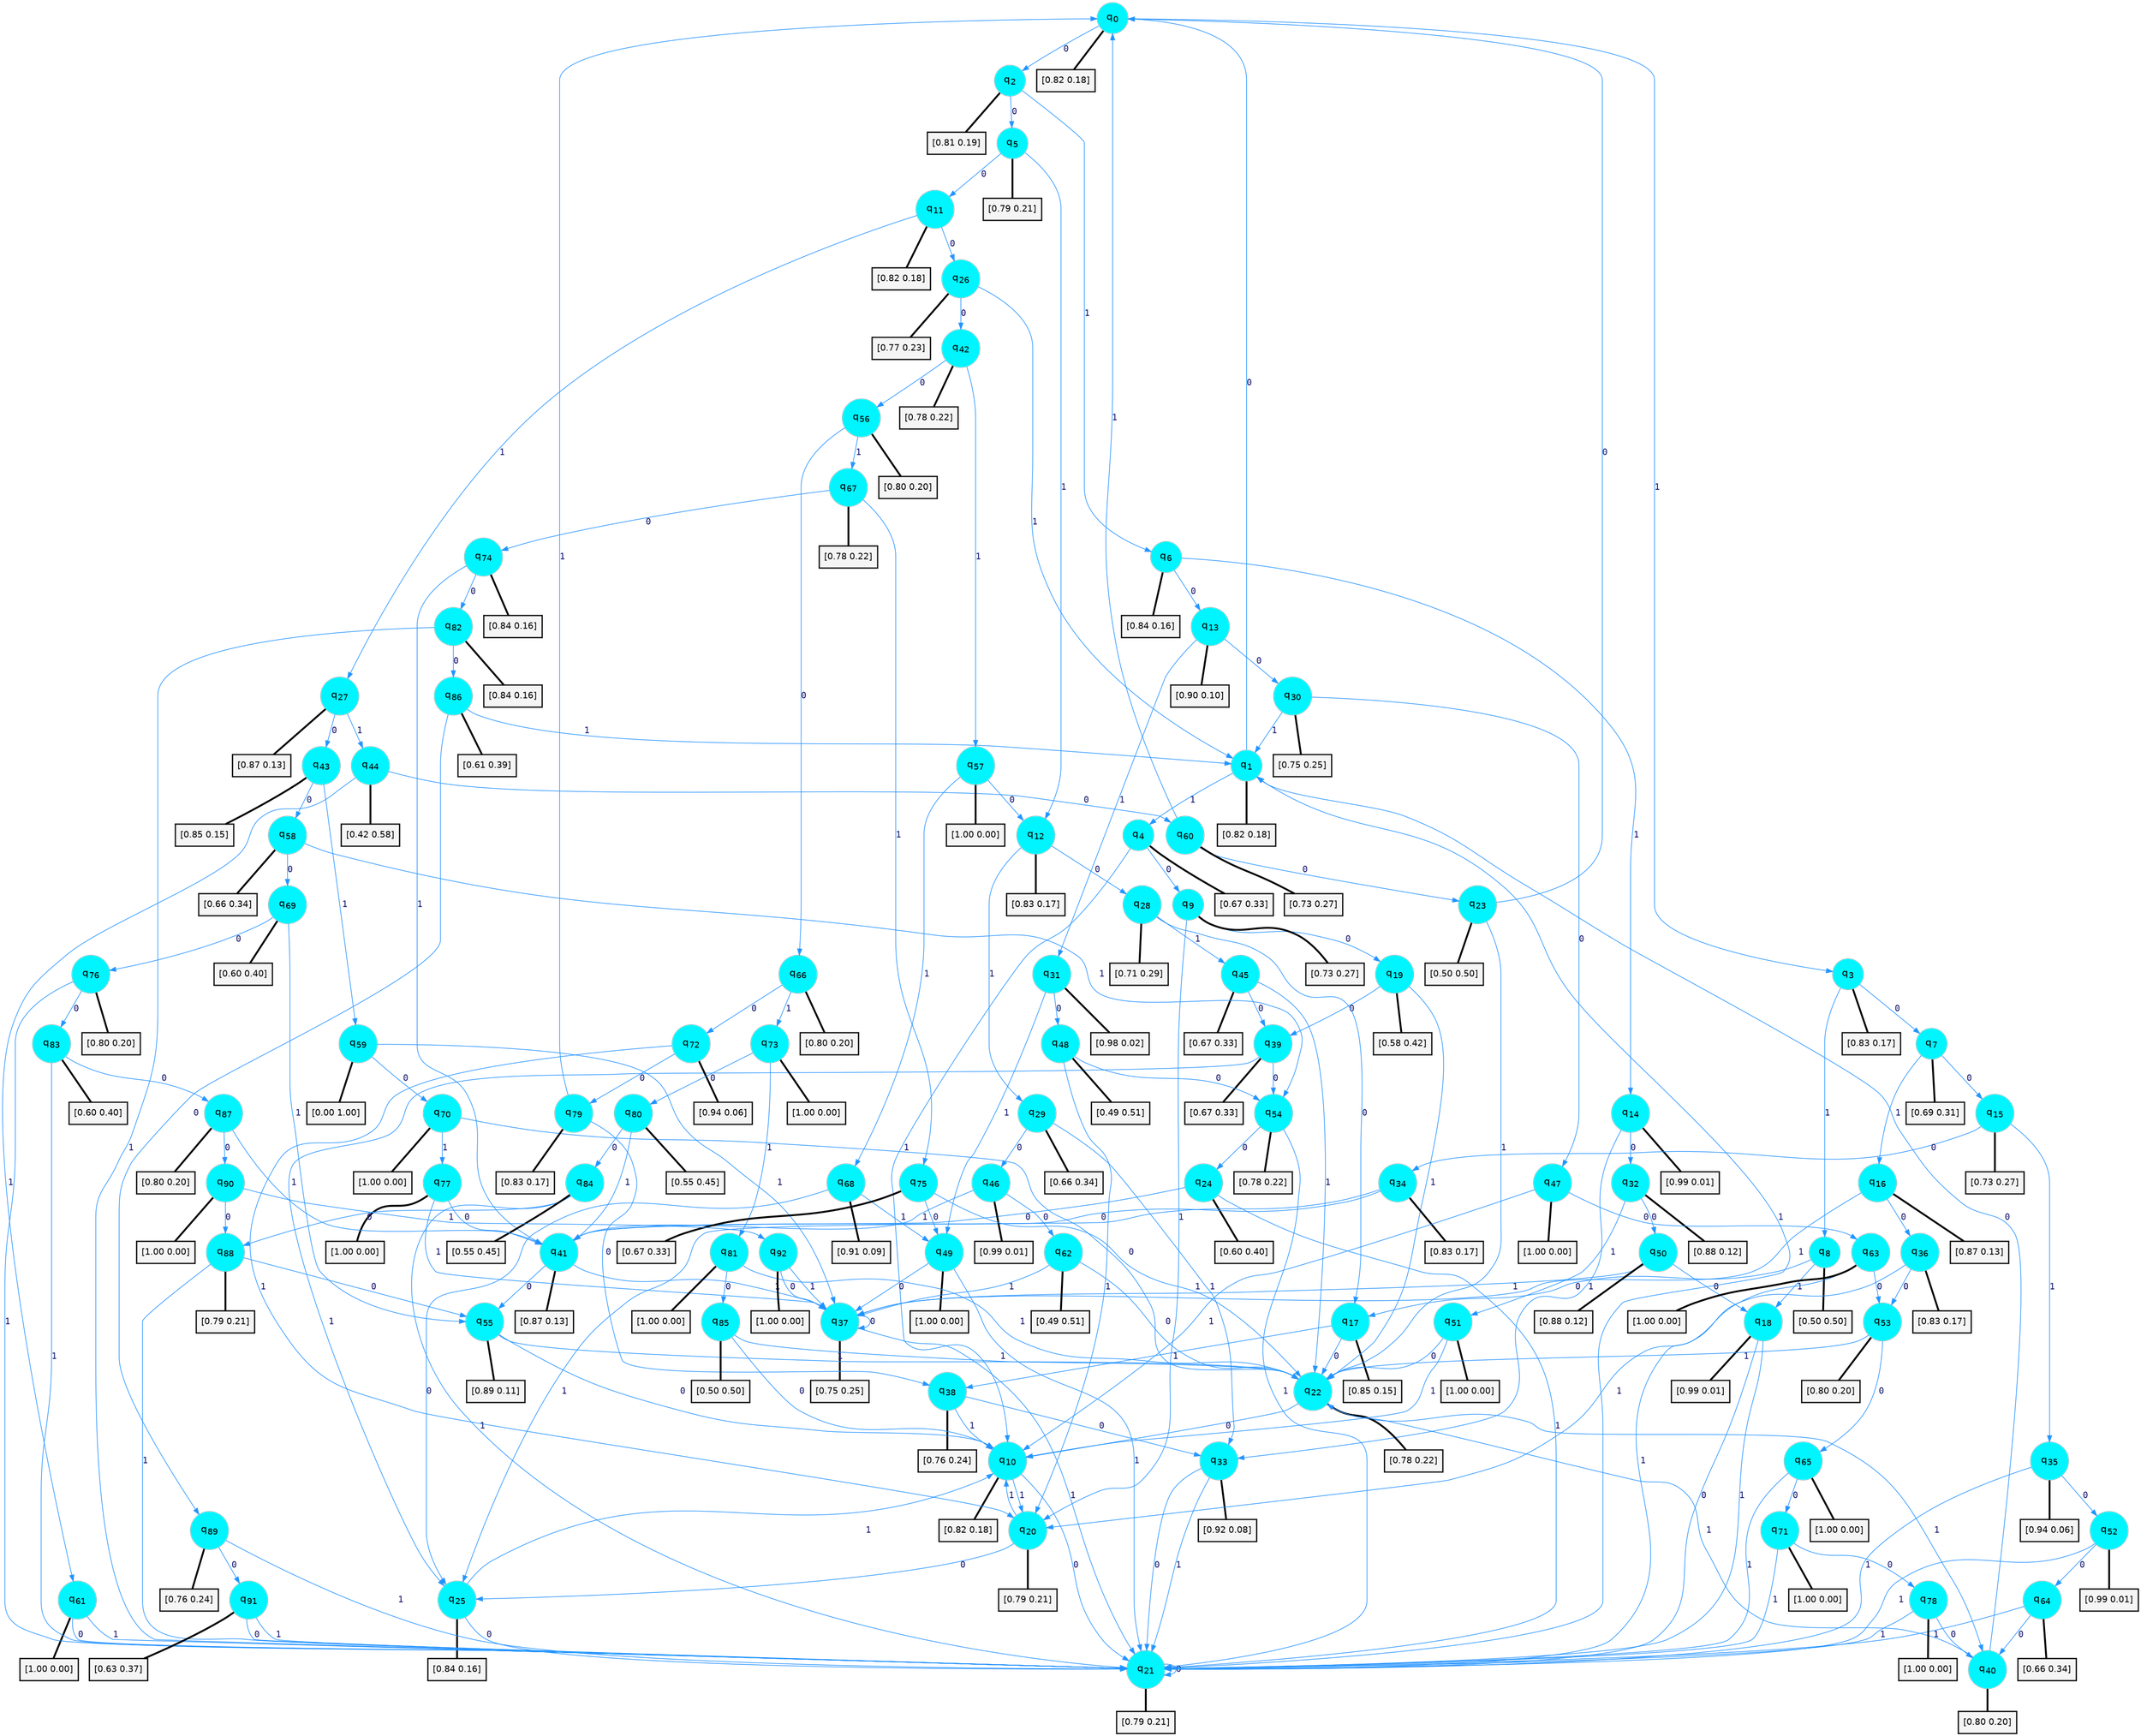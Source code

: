 digraph G {
graph [
bgcolor=transparent, dpi=300, rankdir=TD, size="40,25"];
node [
color=gray, fillcolor=turquoise1, fontcolor=black, fontname=Helvetica, fontsize=16, fontweight=bold, shape=circle, style=filled];
edge [
arrowsize=1, color=dodgerblue1, fontcolor=midnightblue, fontname=courier, fontweight=bold, penwidth=1, style=solid, weight=20];
0[label=<q<SUB>0</SUB>>];
1[label=<q<SUB>1</SUB>>];
2[label=<q<SUB>2</SUB>>];
3[label=<q<SUB>3</SUB>>];
4[label=<q<SUB>4</SUB>>];
5[label=<q<SUB>5</SUB>>];
6[label=<q<SUB>6</SUB>>];
7[label=<q<SUB>7</SUB>>];
8[label=<q<SUB>8</SUB>>];
9[label=<q<SUB>9</SUB>>];
10[label=<q<SUB>10</SUB>>];
11[label=<q<SUB>11</SUB>>];
12[label=<q<SUB>12</SUB>>];
13[label=<q<SUB>13</SUB>>];
14[label=<q<SUB>14</SUB>>];
15[label=<q<SUB>15</SUB>>];
16[label=<q<SUB>16</SUB>>];
17[label=<q<SUB>17</SUB>>];
18[label=<q<SUB>18</SUB>>];
19[label=<q<SUB>19</SUB>>];
20[label=<q<SUB>20</SUB>>];
21[label=<q<SUB>21</SUB>>];
22[label=<q<SUB>22</SUB>>];
23[label=<q<SUB>23</SUB>>];
24[label=<q<SUB>24</SUB>>];
25[label=<q<SUB>25</SUB>>];
26[label=<q<SUB>26</SUB>>];
27[label=<q<SUB>27</SUB>>];
28[label=<q<SUB>28</SUB>>];
29[label=<q<SUB>29</SUB>>];
30[label=<q<SUB>30</SUB>>];
31[label=<q<SUB>31</SUB>>];
32[label=<q<SUB>32</SUB>>];
33[label=<q<SUB>33</SUB>>];
34[label=<q<SUB>34</SUB>>];
35[label=<q<SUB>35</SUB>>];
36[label=<q<SUB>36</SUB>>];
37[label=<q<SUB>37</SUB>>];
38[label=<q<SUB>38</SUB>>];
39[label=<q<SUB>39</SUB>>];
40[label=<q<SUB>40</SUB>>];
41[label=<q<SUB>41</SUB>>];
42[label=<q<SUB>42</SUB>>];
43[label=<q<SUB>43</SUB>>];
44[label=<q<SUB>44</SUB>>];
45[label=<q<SUB>45</SUB>>];
46[label=<q<SUB>46</SUB>>];
47[label=<q<SUB>47</SUB>>];
48[label=<q<SUB>48</SUB>>];
49[label=<q<SUB>49</SUB>>];
50[label=<q<SUB>50</SUB>>];
51[label=<q<SUB>51</SUB>>];
52[label=<q<SUB>52</SUB>>];
53[label=<q<SUB>53</SUB>>];
54[label=<q<SUB>54</SUB>>];
55[label=<q<SUB>55</SUB>>];
56[label=<q<SUB>56</SUB>>];
57[label=<q<SUB>57</SUB>>];
58[label=<q<SUB>58</SUB>>];
59[label=<q<SUB>59</SUB>>];
60[label=<q<SUB>60</SUB>>];
61[label=<q<SUB>61</SUB>>];
62[label=<q<SUB>62</SUB>>];
63[label=<q<SUB>63</SUB>>];
64[label=<q<SUB>64</SUB>>];
65[label=<q<SUB>65</SUB>>];
66[label=<q<SUB>66</SUB>>];
67[label=<q<SUB>67</SUB>>];
68[label=<q<SUB>68</SUB>>];
69[label=<q<SUB>69</SUB>>];
70[label=<q<SUB>70</SUB>>];
71[label=<q<SUB>71</SUB>>];
72[label=<q<SUB>72</SUB>>];
73[label=<q<SUB>73</SUB>>];
74[label=<q<SUB>74</SUB>>];
75[label=<q<SUB>75</SUB>>];
76[label=<q<SUB>76</SUB>>];
77[label=<q<SUB>77</SUB>>];
78[label=<q<SUB>78</SUB>>];
79[label=<q<SUB>79</SUB>>];
80[label=<q<SUB>80</SUB>>];
81[label=<q<SUB>81</SUB>>];
82[label=<q<SUB>82</SUB>>];
83[label=<q<SUB>83</SUB>>];
84[label=<q<SUB>84</SUB>>];
85[label=<q<SUB>85</SUB>>];
86[label=<q<SUB>86</SUB>>];
87[label=<q<SUB>87</SUB>>];
88[label=<q<SUB>88</SUB>>];
89[label=<q<SUB>89</SUB>>];
90[label=<q<SUB>90</SUB>>];
91[label=<q<SUB>91</SUB>>];
92[label=<q<SUB>92</SUB>>];
93[label="[0.82 0.18]", shape=box,fontcolor=black, fontname=Helvetica, fontsize=14, penwidth=2, fillcolor=whitesmoke,color=black];
94[label="[0.82 0.18]", shape=box,fontcolor=black, fontname=Helvetica, fontsize=14, penwidth=2, fillcolor=whitesmoke,color=black];
95[label="[0.81 0.19]", shape=box,fontcolor=black, fontname=Helvetica, fontsize=14, penwidth=2, fillcolor=whitesmoke,color=black];
96[label="[0.83 0.17]", shape=box,fontcolor=black, fontname=Helvetica, fontsize=14, penwidth=2, fillcolor=whitesmoke,color=black];
97[label="[0.67 0.33]", shape=box,fontcolor=black, fontname=Helvetica, fontsize=14, penwidth=2, fillcolor=whitesmoke,color=black];
98[label="[0.79 0.21]", shape=box,fontcolor=black, fontname=Helvetica, fontsize=14, penwidth=2, fillcolor=whitesmoke,color=black];
99[label="[0.84 0.16]", shape=box,fontcolor=black, fontname=Helvetica, fontsize=14, penwidth=2, fillcolor=whitesmoke,color=black];
100[label="[0.69 0.31]", shape=box,fontcolor=black, fontname=Helvetica, fontsize=14, penwidth=2, fillcolor=whitesmoke,color=black];
101[label="[0.50 0.50]", shape=box,fontcolor=black, fontname=Helvetica, fontsize=14, penwidth=2, fillcolor=whitesmoke,color=black];
102[label="[0.73 0.27]", shape=box,fontcolor=black, fontname=Helvetica, fontsize=14, penwidth=2, fillcolor=whitesmoke,color=black];
103[label="[0.82 0.18]", shape=box,fontcolor=black, fontname=Helvetica, fontsize=14, penwidth=2, fillcolor=whitesmoke,color=black];
104[label="[0.82 0.18]", shape=box,fontcolor=black, fontname=Helvetica, fontsize=14, penwidth=2, fillcolor=whitesmoke,color=black];
105[label="[0.83 0.17]", shape=box,fontcolor=black, fontname=Helvetica, fontsize=14, penwidth=2, fillcolor=whitesmoke,color=black];
106[label="[0.90 0.10]", shape=box,fontcolor=black, fontname=Helvetica, fontsize=14, penwidth=2, fillcolor=whitesmoke,color=black];
107[label="[0.99 0.01]", shape=box,fontcolor=black, fontname=Helvetica, fontsize=14, penwidth=2, fillcolor=whitesmoke,color=black];
108[label="[0.73 0.27]", shape=box,fontcolor=black, fontname=Helvetica, fontsize=14, penwidth=2, fillcolor=whitesmoke,color=black];
109[label="[0.87 0.13]", shape=box,fontcolor=black, fontname=Helvetica, fontsize=14, penwidth=2, fillcolor=whitesmoke,color=black];
110[label="[0.85 0.15]", shape=box,fontcolor=black, fontname=Helvetica, fontsize=14, penwidth=2, fillcolor=whitesmoke,color=black];
111[label="[0.99 0.01]", shape=box,fontcolor=black, fontname=Helvetica, fontsize=14, penwidth=2, fillcolor=whitesmoke,color=black];
112[label="[0.58 0.42]", shape=box,fontcolor=black, fontname=Helvetica, fontsize=14, penwidth=2, fillcolor=whitesmoke,color=black];
113[label="[0.79 0.21]", shape=box,fontcolor=black, fontname=Helvetica, fontsize=14, penwidth=2, fillcolor=whitesmoke,color=black];
114[label="[0.79 0.21]", shape=box,fontcolor=black, fontname=Helvetica, fontsize=14, penwidth=2, fillcolor=whitesmoke,color=black];
115[label="[0.78 0.22]", shape=box,fontcolor=black, fontname=Helvetica, fontsize=14, penwidth=2, fillcolor=whitesmoke,color=black];
116[label="[0.50 0.50]", shape=box,fontcolor=black, fontname=Helvetica, fontsize=14, penwidth=2, fillcolor=whitesmoke,color=black];
117[label="[0.60 0.40]", shape=box,fontcolor=black, fontname=Helvetica, fontsize=14, penwidth=2, fillcolor=whitesmoke,color=black];
118[label="[0.84 0.16]", shape=box,fontcolor=black, fontname=Helvetica, fontsize=14, penwidth=2, fillcolor=whitesmoke,color=black];
119[label="[0.77 0.23]", shape=box,fontcolor=black, fontname=Helvetica, fontsize=14, penwidth=2, fillcolor=whitesmoke,color=black];
120[label="[0.87 0.13]", shape=box,fontcolor=black, fontname=Helvetica, fontsize=14, penwidth=2, fillcolor=whitesmoke,color=black];
121[label="[0.71 0.29]", shape=box,fontcolor=black, fontname=Helvetica, fontsize=14, penwidth=2, fillcolor=whitesmoke,color=black];
122[label="[0.66 0.34]", shape=box,fontcolor=black, fontname=Helvetica, fontsize=14, penwidth=2, fillcolor=whitesmoke,color=black];
123[label="[0.75 0.25]", shape=box,fontcolor=black, fontname=Helvetica, fontsize=14, penwidth=2, fillcolor=whitesmoke,color=black];
124[label="[0.98 0.02]", shape=box,fontcolor=black, fontname=Helvetica, fontsize=14, penwidth=2, fillcolor=whitesmoke,color=black];
125[label="[0.88 0.12]", shape=box,fontcolor=black, fontname=Helvetica, fontsize=14, penwidth=2, fillcolor=whitesmoke,color=black];
126[label="[0.92 0.08]", shape=box,fontcolor=black, fontname=Helvetica, fontsize=14, penwidth=2, fillcolor=whitesmoke,color=black];
127[label="[0.83 0.17]", shape=box,fontcolor=black, fontname=Helvetica, fontsize=14, penwidth=2, fillcolor=whitesmoke,color=black];
128[label="[0.94 0.06]", shape=box,fontcolor=black, fontname=Helvetica, fontsize=14, penwidth=2, fillcolor=whitesmoke,color=black];
129[label="[0.83 0.17]", shape=box,fontcolor=black, fontname=Helvetica, fontsize=14, penwidth=2, fillcolor=whitesmoke,color=black];
130[label="[0.75 0.25]", shape=box,fontcolor=black, fontname=Helvetica, fontsize=14, penwidth=2, fillcolor=whitesmoke,color=black];
131[label="[0.76 0.24]", shape=box,fontcolor=black, fontname=Helvetica, fontsize=14, penwidth=2, fillcolor=whitesmoke,color=black];
132[label="[0.67 0.33]", shape=box,fontcolor=black, fontname=Helvetica, fontsize=14, penwidth=2, fillcolor=whitesmoke,color=black];
133[label="[0.80 0.20]", shape=box,fontcolor=black, fontname=Helvetica, fontsize=14, penwidth=2, fillcolor=whitesmoke,color=black];
134[label="[0.87 0.13]", shape=box,fontcolor=black, fontname=Helvetica, fontsize=14, penwidth=2, fillcolor=whitesmoke,color=black];
135[label="[0.78 0.22]", shape=box,fontcolor=black, fontname=Helvetica, fontsize=14, penwidth=2, fillcolor=whitesmoke,color=black];
136[label="[0.85 0.15]", shape=box,fontcolor=black, fontname=Helvetica, fontsize=14, penwidth=2, fillcolor=whitesmoke,color=black];
137[label="[0.42 0.58]", shape=box,fontcolor=black, fontname=Helvetica, fontsize=14, penwidth=2, fillcolor=whitesmoke,color=black];
138[label="[0.67 0.33]", shape=box,fontcolor=black, fontname=Helvetica, fontsize=14, penwidth=2, fillcolor=whitesmoke,color=black];
139[label="[0.99 0.01]", shape=box,fontcolor=black, fontname=Helvetica, fontsize=14, penwidth=2, fillcolor=whitesmoke,color=black];
140[label="[1.00 0.00]", shape=box,fontcolor=black, fontname=Helvetica, fontsize=14, penwidth=2, fillcolor=whitesmoke,color=black];
141[label="[0.49 0.51]", shape=box,fontcolor=black, fontname=Helvetica, fontsize=14, penwidth=2, fillcolor=whitesmoke,color=black];
142[label="[1.00 0.00]", shape=box,fontcolor=black, fontname=Helvetica, fontsize=14, penwidth=2, fillcolor=whitesmoke,color=black];
143[label="[0.88 0.12]", shape=box,fontcolor=black, fontname=Helvetica, fontsize=14, penwidth=2, fillcolor=whitesmoke,color=black];
144[label="[1.00 0.00]", shape=box,fontcolor=black, fontname=Helvetica, fontsize=14, penwidth=2, fillcolor=whitesmoke,color=black];
145[label="[0.99 0.01]", shape=box,fontcolor=black, fontname=Helvetica, fontsize=14, penwidth=2, fillcolor=whitesmoke,color=black];
146[label="[0.80 0.20]", shape=box,fontcolor=black, fontname=Helvetica, fontsize=14, penwidth=2, fillcolor=whitesmoke,color=black];
147[label="[0.78 0.22]", shape=box,fontcolor=black, fontname=Helvetica, fontsize=14, penwidth=2, fillcolor=whitesmoke,color=black];
148[label="[0.89 0.11]", shape=box,fontcolor=black, fontname=Helvetica, fontsize=14, penwidth=2, fillcolor=whitesmoke,color=black];
149[label="[0.80 0.20]", shape=box,fontcolor=black, fontname=Helvetica, fontsize=14, penwidth=2, fillcolor=whitesmoke,color=black];
150[label="[1.00 0.00]", shape=box,fontcolor=black, fontname=Helvetica, fontsize=14, penwidth=2, fillcolor=whitesmoke,color=black];
151[label="[0.66 0.34]", shape=box,fontcolor=black, fontname=Helvetica, fontsize=14, penwidth=2, fillcolor=whitesmoke,color=black];
152[label="[0.00 1.00]", shape=box,fontcolor=black, fontname=Helvetica, fontsize=14, penwidth=2, fillcolor=whitesmoke,color=black];
153[label="[0.73 0.27]", shape=box,fontcolor=black, fontname=Helvetica, fontsize=14, penwidth=2, fillcolor=whitesmoke,color=black];
154[label="[1.00 0.00]", shape=box,fontcolor=black, fontname=Helvetica, fontsize=14, penwidth=2, fillcolor=whitesmoke,color=black];
155[label="[0.49 0.51]", shape=box,fontcolor=black, fontname=Helvetica, fontsize=14, penwidth=2, fillcolor=whitesmoke,color=black];
156[label="[1.00 0.00]", shape=box,fontcolor=black, fontname=Helvetica, fontsize=14, penwidth=2, fillcolor=whitesmoke,color=black];
157[label="[0.66 0.34]", shape=box,fontcolor=black, fontname=Helvetica, fontsize=14, penwidth=2, fillcolor=whitesmoke,color=black];
158[label="[1.00 0.00]", shape=box,fontcolor=black, fontname=Helvetica, fontsize=14, penwidth=2, fillcolor=whitesmoke,color=black];
159[label="[0.80 0.20]", shape=box,fontcolor=black, fontname=Helvetica, fontsize=14, penwidth=2, fillcolor=whitesmoke,color=black];
160[label="[0.78 0.22]", shape=box,fontcolor=black, fontname=Helvetica, fontsize=14, penwidth=2, fillcolor=whitesmoke,color=black];
161[label="[0.91 0.09]", shape=box,fontcolor=black, fontname=Helvetica, fontsize=14, penwidth=2, fillcolor=whitesmoke,color=black];
162[label="[0.60 0.40]", shape=box,fontcolor=black, fontname=Helvetica, fontsize=14, penwidth=2, fillcolor=whitesmoke,color=black];
163[label="[1.00 0.00]", shape=box,fontcolor=black, fontname=Helvetica, fontsize=14, penwidth=2, fillcolor=whitesmoke,color=black];
164[label="[1.00 0.00]", shape=box,fontcolor=black, fontname=Helvetica, fontsize=14, penwidth=2, fillcolor=whitesmoke,color=black];
165[label="[0.94 0.06]", shape=box,fontcolor=black, fontname=Helvetica, fontsize=14, penwidth=2, fillcolor=whitesmoke,color=black];
166[label="[1.00 0.00]", shape=box,fontcolor=black, fontname=Helvetica, fontsize=14, penwidth=2, fillcolor=whitesmoke,color=black];
167[label="[0.84 0.16]", shape=box,fontcolor=black, fontname=Helvetica, fontsize=14, penwidth=2, fillcolor=whitesmoke,color=black];
168[label="[0.67 0.33]", shape=box,fontcolor=black, fontname=Helvetica, fontsize=14, penwidth=2, fillcolor=whitesmoke,color=black];
169[label="[0.80 0.20]", shape=box,fontcolor=black, fontname=Helvetica, fontsize=14, penwidth=2, fillcolor=whitesmoke,color=black];
170[label="[1.00 0.00]", shape=box,fontcolor=black, fontname=Helvetica, fontsize=14, penwidth=2, fillcolor=whitesmoke,color=black];
171[label="[1.00 0.00]", shape=box,fontcolor=black, fontname=Helvetica, fontsize=14, penwidth=2, fillcolor=whitesmoke,color=black];
172[label="[0.83 0.17]", shape=box,fontcolor=black, fontname=Helvetica, fontsize=14, penwidth=2, fillcolor=whitesmoke,color=black];
173[label="[0.55 0.45]", shape=box,fontcolor=black, fontname=Helvetica, fontsize=14, penwidth=2, fillcolor=whitesmoke,color=black];
174[label="[1.00 0.00]", shape=box,fontcolor=black, fontname=Helvetica, fontsize=14, penwidth=2, fillcolor=whitesmoke,color=black];
175[label="[0.84 0.16]", shape=box,fontcolor=black, fontname=Helvetica, fontsize=14, penwidth=2, fillcolor=whitesmoke,color=black];
176[label="[0.60 0.40]", shape=box,fontcolor=black, fontname=Helvetica, fontsize=14, penwidth=2, fillcolor=whitesmoke,color=black];
177[label="[0.55 0.45]", shape=box,fontcolor=black, fontname=Helvetica, fontsize=14, penwidth=2, fillcolor=whitesmoke,color=black];
178[label="[0.50 0.50]", shape=box,fontcolor=black, fontname=Helvetica, fontsize=14, penwidth=2, fillcolor=whitesmoke,color=black];
179[label="[0.61 0.39]", shape=box,fontcolor=black, fontname=Helvetica, fontsize=14, penwidth=2, fillcolor=whitesmoke,color=black];
180[label="[0.80 0.20]", shape=box,fontcolor=black, fontname=Helvetica, fontsize=14, penwidth=2, fillcolor=whitesmoke,color=black];
181[label="[0.79 0.21]", shape=box,fontcolor=black, fontname=Helvetica, fontsize=14, penwidth=2, fillcolor=whitesmoke,color=black];
182[label="[0.76 0.24]", shape=box,fontcolor=black, fontname=Helvetica, fontsize=14, penwidth=2, fillcolor=whitesmoke,color=black];
183[label="[1.00 0.00]", shape=box,fontcolor=black, fontname=Helvetica, fontsize=14, penwidth=2, fillcolor=whitesmoke,color=black];
184[label="[0.63 0.37]", shape=box,fontcolor=black, fontname=Helvetica, fontsize=14, penwidth=2, fillcolor=whitesmoke,color=black];
185[label="[1.00 0.00]", shape=box,fontcolor=black, fontname=Helvetica, fontsize=14, penwidth=2, fillcolor=whitesmoke,color=black];
0->2 [label=0];
0->3 [label=1];
0->93 [arrowhead=none, penwidth=3,color=black];
1->0 [label=0];
1->4 [label=1];
1->94 [arrowhead=none, penwidth=3,color=black];
2->5 [label=0];
2->6 [label=1];
2->95 [arrowhead=none, penwidth=3,color=black];
3->7 [label=0];
3->8 [label=1];
3->96 [arrowhead=none, penwidth=3,color=black];
4->9 [label=0];
4->10 [label=1];
4->97 [arrowhead=none, penwidth=3,color=black];
5->11 [label=0];
5->12 [label=1];
5->98 [arrowhead=none, penwidth=3,color=black];
6->13 [label=0];
6->14 [label=1];
6->99 [arrowhead=none, penwidth=3,color=black];
7->15 [label=0];
7->16 [label=1];
7->100 [arrowhead=none, penwidth=3,color=black];
8->17 [label=0];
8->18 [label=1];
8->101 [arrowhead=none, penwidth=3,color=black];
9->19 [label=0];
9->20 [label=1];
9->102 [arrowhead=none, penwidth=3,color=black];
10->21 [label=0];
10->20 [label=1];
10->103 [arrowhead=none, penwidth=3,color=black];
11->26 [label=0];
11->27 [label=1];
11->104 [arrowhead=none, penwidth=3,color=black];
12->28 [label=0];
12->29 [label=1];
12->105 [arrowhead=none, penwidth=3,color=black];
13->30 [label=0];
13->31 [label=1];
13->106 [arrowhead=none, penwidth=3,color=black];
14->32 [label=0];
14->33 [label=1];
14->107 [arrowhead=none, penwidth=3,color=black];
15->34 [label=0];
15->35 [label=1];
15->108 [arrowhead=none, penwidth=3,color=black];
16->36 [label=0];
16->37 [label=1];
16->109 [arrowhead=none, penwidth=3,color=black];
17->22 [label=0];
17->38 [label=1];
17->110 [arrowhead=none, penwidth=3,color=black];
18->21 [label=0];
18->21 [label=1];
18->111 [arrowhead=none, penwidth=3,color=black];
19->39 [label=0];
19->22 [label=1];
19->112 [arrowhead=none, penwidth=3,color=black];
20->25 [label=0];
20->10 [label=1];
20->113 [arrowhead=none, penwidth=3,color=black];
21->21 [label=0];
21->1 [label=1];
21->114 [arrowhead=none, penwidth=3,color=black];
22->10 [label=0];
22->40 [label=1];
22->115 [arrowhead=none, penwidth=3,color=black];
23->0 [label=0];
23->22 [label=1];
23->116 [arrowhead=none, penwidth=3,color=black];
24->41 [label=0];
24->21 [label=1];
24->117 [arrowhead=none, penwidth=3,color=black];
25->21 [label=0];
25->10 [label=1];
25->118 [arrowhead=none, penwidth=3,color=black];
26->42 [label=0];
26->1 [label=1];
26->119 [arrowhead=none, penwidth=3,color=black];
27->43 [label=0];
27->44 [label=1];
27->120 [arrowhead=none, penwidth=3,color=black];
28->17 [label=0];
28->45 [label=1];
28->121 [arrowhead=none, penwidth=3,color=black];
29->46 [label=0];
29->33 [label=1];
29->122 [arrowhead=none, penwidth=3,color=black];
30->47 [label=0];
30->1 [label=1];
30->123 [arrowhead=none, penwidth=3,color=black];
31->48 [label=0];
31->49 [label=1];
31->124 [arrowhead=none, penwidth=3,color=black];
32->50 [label=0];
32->51 [label=1];
32->125 [arrowhead=none, penwidth=3,color=black];
33->21 [label=0];
33->21 [label=1];
33->126 [arrowhead=none, penwidth=3,color=black];
34->41 [label=0];
34->25 [label=1];
34->127 [arrowhead=none, penwidth=3,color=black];
35->52 [label=0];
35->21 [label=1];
35->128 [arrowhead=none, penwidth=3,color=black];
36->53 [label=0];
36->20 [label=1];
36->129 [arrowhead=none, penwidth=3,color=black];
37->37 [label=0];
37->21 [label=1];
37->130 [arrowhead=none, penwidth=3,color=black];
38->33 [label=0];
38->10 [label=1];
38->131 [arrowhead=none, penwidth=3,color=black];
39->54 [label=0];
39->25 [label=1];
39->132 [arrowhead=none, penwidth=3,color=black];
40->1 [label=0];
40->22 [label=1];
40->133 [arrowhead=none, penwidth=3,color=black];
41->55 [label=0];
41->37 [label=1];
41->134 [arrowhead=none, penwidth=3,color=black];
42->56 [label=0];
42->57 [label=1];
42->135 [arrowhead=none, penwidth=3,color=black];
43->58 [label=0];
43->59 [label=1];
43->136 [arrowhead=none, penwidth=3,color=black];
44->60 [label=0];
44->61 [label=1];
44->137 [arrowhead=none, penwidth=3,color=black];
45->39 [label=0];
45->22 [label=1];
45->138 [arrowhead=none, penwidth=3,color=black];
46->62 [label=0];
46->41 [label=1];
46->139 [arrowhead=none, penwidth=3,color=black];
47->63 [label=0];
47->10 [label=1];
47->140 [arrowhead=none, penwidth=3,color=black];
48->54 [label=0];
48->20 [label=1];
48->141 [arrowhead=none, penwidth=3,color=black];
49->37 [label=0];
49->21 [label=1];
49->142 [arrowhead=none, penwidth=3,color=black];
50->18 [label=0];
50->37 [label=1];
50->143 [arrowhead=none, penwidth=3,color=black];
51->22 [label=0];
51->10 [label=1];
51->144 [arrowhead=none, penwidth=3,color=black];
52->64 [label=0];
52->21 [label=1];
52->145 [arrowhead=none, penwidth=3,color=black];
53->65 [label=0];
53->22 [label=1];
53->146 [arrowhead=none, penwidth=3,color=black];
54->24 [label=0];
54->21 [label=1];
54->147 [arrowhead=none, penwidth=3,color=black];
55->10 [label=0];
55->22 [label=1];
55->148 [arrowhead=none, penwidth=3,color=black];
56->66 [label=0];
56->67 [label=1];
56->149 [arrowhead=none, penwidth=3,color=black];
57->12 [label=0];
57->68 [label=1];
57->150 [arrowhead=none, penwidth=3,color=black];
58->69 [label=0];
58->54 [label=1];
58->151 [arrowhead=none, penwidth=3,color=black];
59->70 [label=0];
59->37 [label=1];
59->152 [arrowhead=none, penwidth=3,color=black];
60->23 [label=0];
60->0 [label=1];
60->153 [arrowhead=none, penwidth=3,color=black];
61->21 [label=0];
61->21 [label=1];
61->154 [arrowhead=none, penwidth=3,color=black];
62->22 [label=0];
62->37 [label=1];
62->155 [arrowhead=none, penwidth=3,color=black];
63->53 [label=0];
63->21 [label=1];
63->156 [arrowhead=none, penwidth=3,color=black];
64->40 [label=0];
64->21 [label=1];
64->157 [arrowhead=none, penwidth=3,color=black];
65->71 [label=0];
65->21 [label=1];
65->158 [arrowhead=none, penwidth=3,color=black];
66->72 [label=0];
66->73 [label=1];
66->159 [arrowhead=none, penwidth=3,color=black];
67->74 [label=0];
67->75 [label=1];
67->160 [arrowhead=none, penwidth=3,color=black];
68->25 [label=0];
68->49 [label=1];
68->161 [arrowhead=none, penwidth=3,color=black];
69->76 [label=0];
69->55 [label=1];
69->162 [arrowhead=none, penwidth=3,color=black];
70->22 [label=0];
70->77 [label=1];
70->163 [arrowhead=none, penwidth=3,color=black];
71->78 [label=0];
71->21 [label=1];
71->164 [arrowhead=none, penwidth=3,color=black];
72->79 [label=0];
72->20 [label=1];
72->165 [arrowhead=none, penwidth=3,color=black];
73->80 [label=0];
73->81 [label=1];
73->166 [arrowhead=none, penwidth=3,color=black];
74->82 [label=0];
74->41 [label=1];
74->167 [arrowhead=none, penwidth=3,color=black];
75->49 [label=0];
75->22 [label=1];
75->168 [arrowhead=none, penwidth=3,color=black];
76->83 [label=0];
76->21 [label=1];
76->169 [arrowhead=none, penwidth=3,color=black];
77->41 [label=0];
77->37 [label=1];
77->170 [arrowhead=none, penwidth=3,color=black];
78->40 [label=0];
78->21 [label=1];
78->171 [arrowhead=none, penwidth=3,color=black];
79->38 [label=0];
79->0 [label=1];
79->172 [arrowhead=none, penwidth=3,color=black];
80->84 [label=0];
80->41 [label=1];
80->173 [arrowhead=none, penwidth=3,color=black];
81->85 [label=0];
81->22 [label=1];
81->174 [arrowhead=none, penwidth=3,color=black];
82->86 [label=0];
82->21 [label=1];
82->175 [arrowhead=none, penwidth=3,color=black];
83->87 [label=0];
83->21 [label=1];
83->176 [arrowhead=none, penwidth=3,color=black];
84->88 [label=0];
84->21 [label=1];
84->177 [arrowhead=none, penwidth=3,color=black];
85->10 [label=0];
85->22 [label=1];
85->178 [arrowhead=none, penwidth=3,color=black];
86->89 [label=0];
86->1 [label=1];
86->179 [arrowhead=none, penwidth=3,color=black];
87->90 [label=0];
87->41 [label=1];
87->180 [arrowhead=none, penwidth=3,color=black];
88->55 [label=0];
88->21 [label=1];
88->181 [arrowhead=none, penwidth=3,color=black];
89->91 [label=0];
89->21 [label=1];
89->182 [arrowhead=none, penwidth=3,color=black];
90->88 [label=0];
90->92 [label=1];
90->183 [arrowhead=none, penwidth=3,color=black];
91->21 [label=0];
91->21 [label=1];
91->184 [arrowhead=none, penwidth=3,color=black];
92->37 [label=0];
92->37 [label=1];
92->185 [arrowhead=none, penwidth=3,color=black];
}
